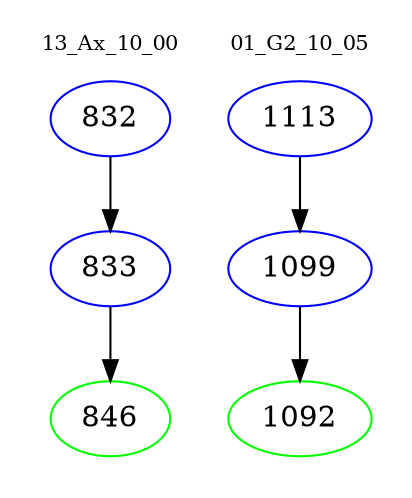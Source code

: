 digraph{
subgraph cluster_0 {
color = white
label = "13_Ax_10_00";
fontsize=10;
T0_832 [label="832", color="blue"]
T0_832 -> T0_833 [color="black"]
T0_833 [label="833", color="blue"]
T0_833 -> T0_846 [color="black"]
T0_846 [label="846", color="green"]
}
subgraph cluster_1 {
color = white
label = "01_G2_10_05";
fontsize=10;
T1_1113 [label="1113", color="blue"]
T1_1113 -> T1_1099 [color="black"]
T1_1099 [label="1099", color="blue"]
T1_1099 -> T1_1092 [color="black"]
T1_1092 [label="1092", color="green"]
}
}
